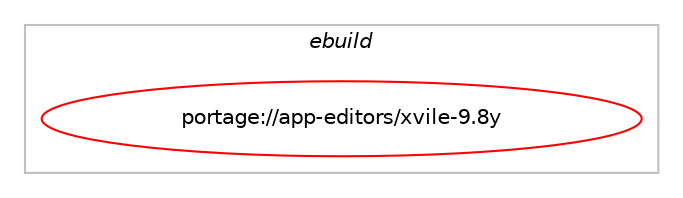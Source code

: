 digraph prolog {

# *************
# Graph options
# *************

newrank=true;
concentrate=true;
compound=true;
graph [rankdir=LR,fontname=Helvetica,fontsize=10,ranksep=1.5];#, ranksep=2.5, nodesep=0.2];
edge  [arrowhead=vee];
node  [fontname=Helvetica,fontsize=10];

# **********
# The ebuild
# **********

subgraph cluster_leftcol {
color=gray;
label=<<i>ebuild</i>>;
id [label="portage://app-editors/xvile-9.8y", color=red, width=4, href="../app-editors/xvile-9.8y.svg"];
}

# ****************
# The dependencies
# ****************

subgraph cluster_midcol {
color=gray;
label=<<i>dependencies</i>>;
subgraph cluster_compile {
fillcolor="#eeeeee";
style=filled;
label=<<i>compile</i>>;
# *** BEGIN UNKNOWN DEPENDENCY TYPE (TODO) ***
# id -> equal(use_conditional_group(positive,perl,portage://app-editors/xvile-9.8y,[package_dependency(portage://app-editors/xvile-9.8y,install,no,dev-lang,perl,none,[,,],any_same_slot,[])]))
# *** END UNKNOWN DEPENDENCY TYPE (TODO) ***

# *** BEGIN UNKNOWN DEPENDENCY TYPE (TODO) ***
# id -> equal(package_dependency(portage://app-editors/xvile-9.8y,install,no,app-editors,vile,tilde,[9.8,y,,9.8y],[],[]))
# *** END UNKNOWN DEPENDENCY TYPE (TODO) ***

# *** BEGIN UNKNOWN DEPENDENCY TYPE (TODO) ***
# id -> equal(package_dependency(portage://app-editors/xvile-9.8y,install,no,virtual,libcrypt,none,[,,],any_same_slot,[]))
# *** END UNKNOWN DEPENDENCY TYPE (TODO) ***

# *** BEGIN UNKNOWN DEPENDENCY TYPE (TODO) ***
# id -> equal(package_dependency(portage://app-editors/xvile-9.8y,install,no,x11-base,xorg-proto,none,[,,],[],[]))
# *** END UNKNOWN DEPENDENCY TYPE (TODO) ***

# *** BEGIN UNKNOWN DEPENDENCY TYPE (TODO) ***
# id -> equal(package_dependency(portage://app-editors/xvile-9.8y,install,no,x11-libs,libICE,greaterequal,[1.0.0,,,1.0.0],[],[]))
# *** END UNKNOWN DEPENDENCY TYPE (TODO) ***

# *** BEGIN UNKNOWN DEPENDENCY TYPE (TODO) ***
# id -> equal(package_dependency(portage://app-editors/xvile-9.8y,install,no,x11-libs,libSM,greaterequal,[1.0.0,,,1.0.0],[],[]))
# *** END UNKNOWN DEPENDENCY TYPE (TODO) ***

# *** BEGIN UNKNOWN DEPENDENCY TYPE (TODO) ***
# id -> equal(package_dependency(portage://app-editors/xvile-9.8y,install,no,x11-libs,libX11,greaterequal,[1.0.0,,,1.0.0],[],[]))
# *** END UNKNOWN DEPENDENCY TYPE (TODO) ***

# *** BEGIN UNKNOWN DEPENDENCY TYPE (TODO) ***
# id -> equal(package_dependency(portage://app-editors/xvile-9.8y,install,no,x11-libs,libXaw,greaterequal,[1.0.1,,,1.0.1],[],[]))
# *** END UNKNOWN DEPENDENCY TYPE (TODO) ***

# *** BEGIN UNKNOWN DEPENDENCY TYPE (TODO) ***
# id -> equal(package_dependency(portage://app-editors/xvile-9.8y,install,no,x11-libs,libXpm,greaterequal,[3.5.4.2,,,3.5.4.2],[],[]))
# *** END UNKNOWN DEPENDENCY TYPE (TODO) ***

# *** BEGIN UNKNOWN DEPENDENCY TYPE (TODO) ***
# id -> equal(package_dependency(portage://app-editors/xvile-9.8y,install,no,x11-libs,libXt,greaterequal,[1.0.0,,,1.0.0],[],[]))
# *** END UNKNOWN DEPENDENCY TYPE (TODO) ***

}
subgraph cluster_compileandrun {
fillcolor="#eeeeee";
style=filled;
label=<<i>compile and run</i>>;
}
subgraph cluster_run {
fillcolor="#eeeeee";
style=filled;
label=<<i>run</i>>;
# *** BEGIN UNKNOWN DEPENDENCY TYPE (TODO) ***
# id -> equal(use_conditional_group(positive,perl,portage://app-editors/xvile-9.8y,[package_dependency(portage://app-editors/xvile-9.8y,run,no,dev-lang,perl,none,[,,],any_same_slot,[])]))
# *** END UNKNOWN DEPENDENCY TYPE (TODO) ***

# *** BEGIN UNKNOWN DEPENDENCY TYPE (TODO) ***
# id -> equal(package_dependency(portage://app-editors/xvile-9.8y,run,no,app-editors,vile,tilde,[9.8,y,,9.8y],[],[]))
# *** END UNKNOWN DEPENDENCY TYPE (TODO) ***

# *** BEGIN UNKNOWN DEPENDENCY TYPE (TODO) ***
# id -> equal(package_dependency(portage://app-editors/xvile-9.8y,run,no,virtual,libcrypt,none,[,,],any_same_slot,[]))
# *** END UNKNOWN DEPENDENCY TYPE (TODO) ***

# *** BEGIN UNKNOWN DEPENDENCY TYPE (TODO) ***
# id -> equal(package_dependency(portage://app-editors/xvile-9.8y,run,no,x11-libs,libICE,greaterequal,[1.0.0,,,1.0.0],[],[]))
# *** END UNKNOWN DEPENDENCY TYPE (TODO) ***

# *** BEGIN UNKNOWN DEPENDENCY TYPE (TODO) ***
# id -> equal(package_dependency(portage://app-editors/xvile-9.8y,run,no,x11-libs,libSM,greaterequal,[1.0.0,,,1.0.0],[],[]))
# *** END UNKNOWN DEPENDENCY TYPE (TODO) ***

# *** BEGIN UNKNOWN DEPENDENCY TYPE (TODO) ***
# id -> equal(package_dependency(portage://app-editors/xvile-9.8y,run,no,x11-libs,libX11,greaterequal,[1.0.0,,,1.0.0],[],[]))
# *** END UNKNOWN DEPENDENCY TYPE (TODO) ***

# *** BEGIN UNKNOWN DEPENDENCY TYPE (TODO) ***
# id -> equal(package_dependency(portage://app-editors/xvile-9.8y,run,no,x11-libs,libXaw,greaterequal,[1.0.1,,,1.0.1],[],[]))
# *** END UNKNOWN DEPENDENCY TYPE (TODO) ***

# *** BEGIN UNKNOWN DEPENDENCY TYPE (TODO) ***
# id -> equal(package_dependency(portage://app-editors/xvile-9.8y,run,no,x11-libs,libXpm,greaterequal,[3.5.4.2,,,3.5.4.2],[],[]))
# *** END UNKNOWN DEPENDENCY TYPE (TODO) ***

# *** BEGIN UNKNOWN DEPENDENCY TYPE (TODO) ***
# id -> equal(package_dependency(portage://app-editors/xvile-9.8y,run,no,x11-libs,libXt,greaterequal,[1.0.0,,,1.0.0],[],[]))
# *** END UNKNOWN DEPENDENCY TYPE (TODO) ***

}
}

# **************
# The candidates
# **************

subgraph cluster_choices {
rank=same;
color=gray;
label=<<i>candidates</i>>;

}

}
